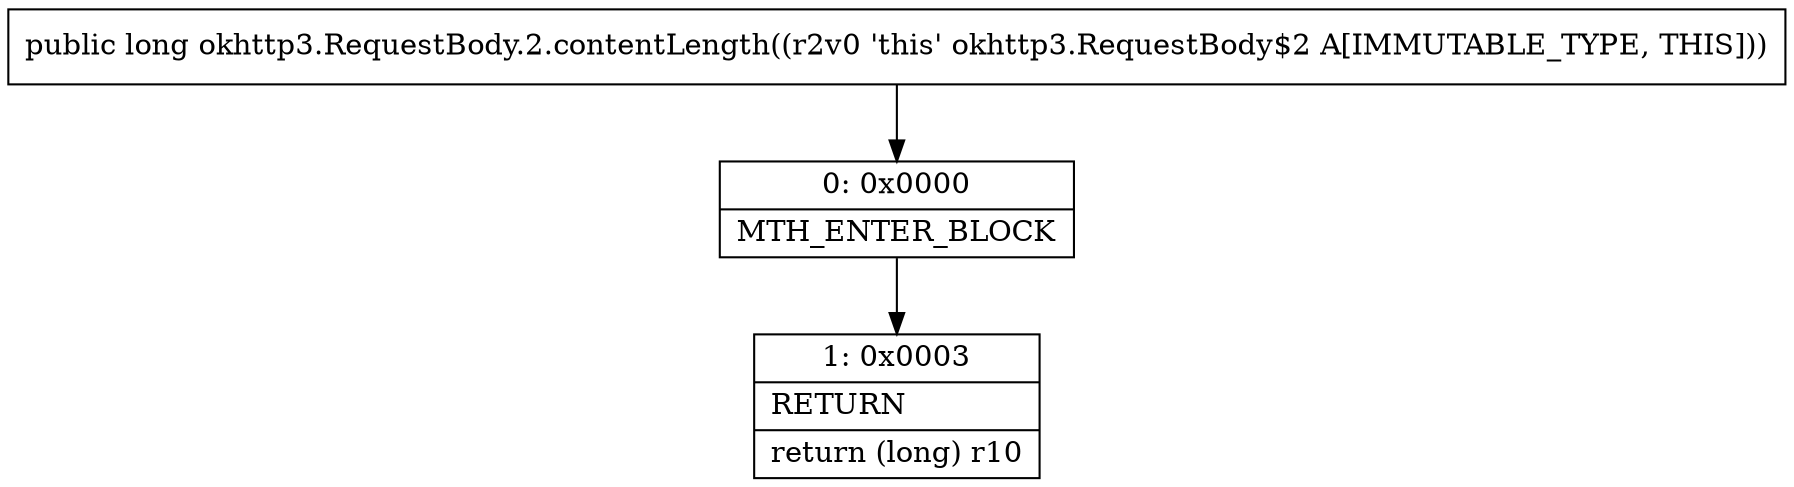 digraph "CFG forokhttp3.RequestBody.2.contentLength()J" {
Node_0 [shape=record,label="{0\:\ 0x0000|MTH_ENTER_BLOCK\l}"];
Node_1 [shape=record,label="{1\:\ 0x0003|RETURN\l|return (long) r10\l}"];
MethodNode[shape=record,label="{public long okhttp3.RequestBody.2.contentLength((r2v0 'this' okhttp3.RequestBody$2 A[IMMUTABLE_TYPE, THIS])) }"];
MethodNode -> Node_0;
Node_0 -> Node_1;
}

